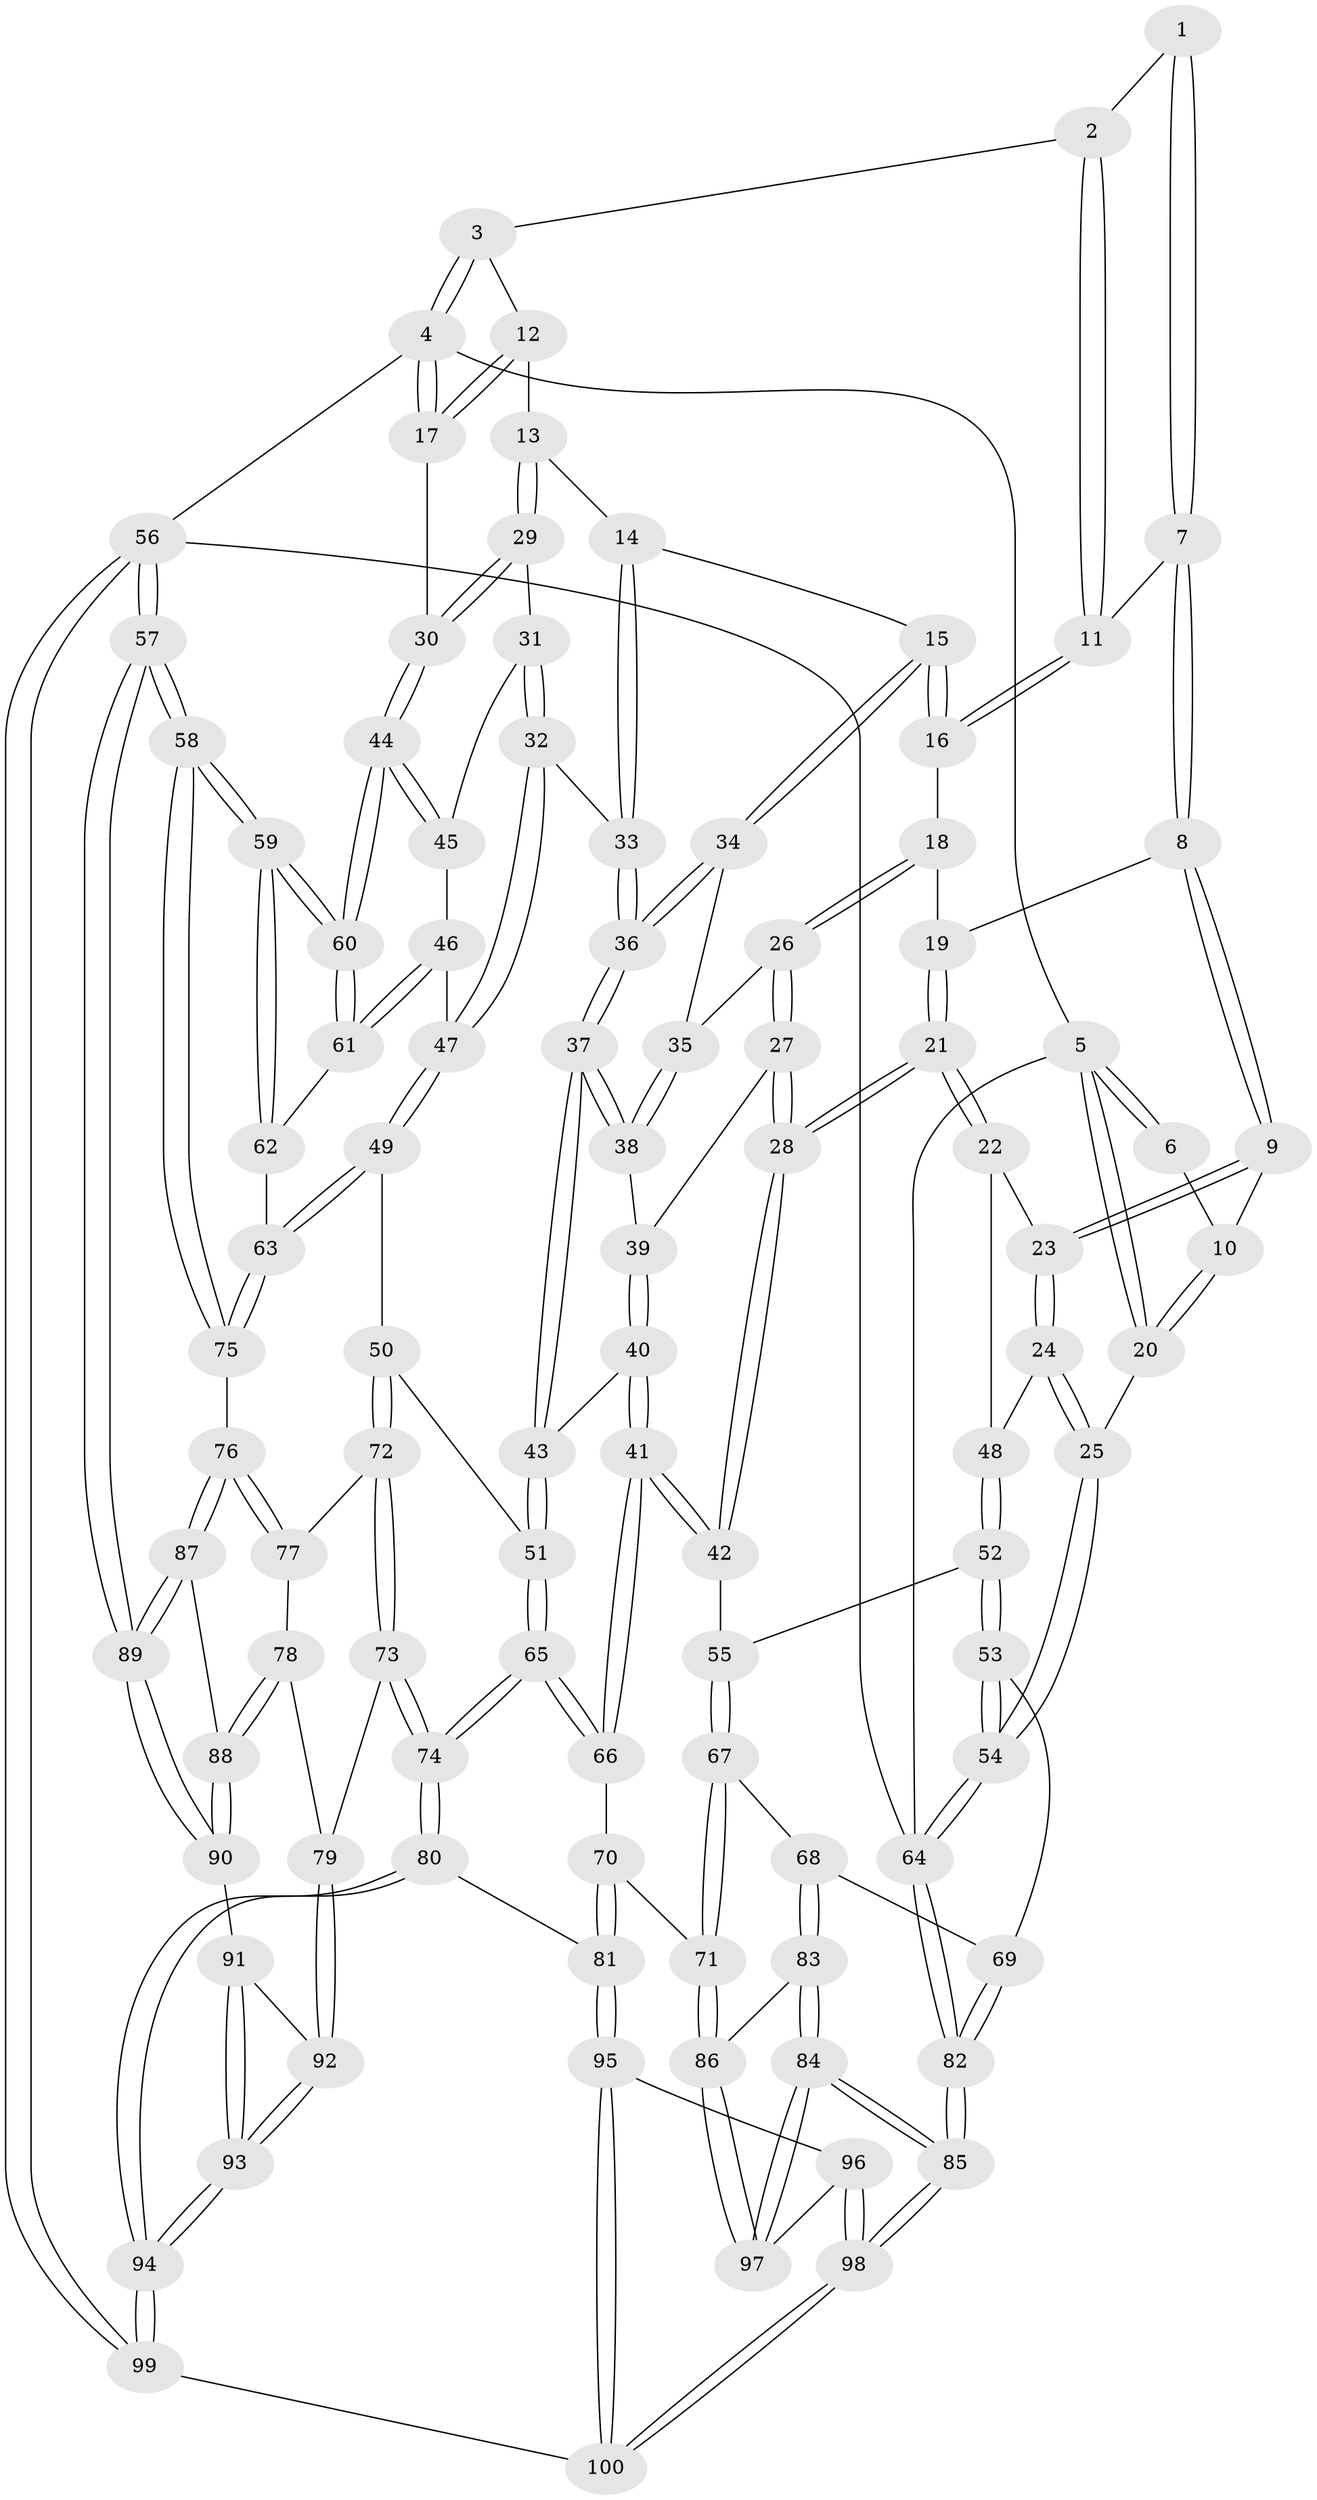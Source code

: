 // Generated by graph-tools (version 1.1) at 2025/01/03/09/25 05:01:27]
// undirected, 100 vertices, 247 edges
graph export_dot {
graph [start="1"]
  node [color=gray90,style=filled];
  1 [pos="+0.5759529241584503+0"];
  2 [pos="+0.6575264797742695+0"];
  3 [pos="+0.7571665801292748+0"];
  4 [pos="+1+0"];
  5 [pos="+0+0"];
  6 [pos="+0.4232557942557681+0"];
  7 [pos="+0.4387965621473919+0.11523249633078837"];
  8 [pos="+0.3549414025468564+0.1802070577541544"];
  9 [pos="+0.32914618261876977+0.17679525983470878"];
  10 [pos="+0.3112325106228023+0.14889121652830395"];
  11 [pos="+0.6337834911657156+0.16753915552051263"];
  12 [pos="+0.8459294523006556+0.13922434318238147"];
  13 [pos="+0.8533277653095981+0.21520039080962905"];
  14 [pos="+0.8054022551142067+0.23968786119957058"];
  15 [pos="+0.6512904434116602+0.2314237914437468"];
  16 [pos="+0.6497044697604287+0.22958763366330423"];
  17 [pos="+1+0"];
  18 [pos="+0.44692011045620605+0.24782995886444018"];
  19 [pos="+0.3821056001086416+0.20612643840664313"];
  20 [pos="+0+0"];
  21 [pos="+0.3837201475536621+0.4732844660763581"];
  22 [pos="+0.31065859451844297+0.43717009469356544"];
  23 [pos="+0.24718132505785995+0.275820319712645"];
  24 [pos="+0+0.3274278861038415"];
  25 [pos="+0+0.30639777106443833"];
  26 [pos="+0.4770457168267905+0.3670187286139393"];
  27 [pos="+0.4668399684732938+0.39115808329156365"];
  28 [pos="+0.3846366496205543+0.47396790719485665"];
  29 [pos="+1+0.26331477508922807"];
  30 [pos="+1+0.21916309100792908"];
  31 [pos="+0.9132205292342177+0.4305495000658195"];
  32 [pos="+0.8022359918772551+0.45541017612981216"];
  33 [pos="+0.7979137215268616+0.45365359656725107"];
  34 [pos="+0.6423069637589154+0.2695991018532055"];
  35 [pos="+0.5971055228534025+0.33445561147096403"];
  36 [pos="+0.7328156072943917+0.46987957871389857"];
  37 [pos="+0.7322948634231767+0.4702854775250823"];
  38 [pos="+0.5976601989074631+0.39830628150602526"];
  39 [pos="+0.5717564040286336+0.43956608015621473"];
  40 [pos="+0.5792022363882567+0.5451001740762088"];
  41 [pos="+0.45333369981464794+0.5853996864103435"];
  42 [pos="+0.41334761744630755+0.561594222424804"];
  43 [pos="+0.6630205552263834+0.5585568572136295"];
  44 [pos="+1+0.5543047970879822"];
  45 [pos="+0.9510926083964897+0.4849317894931779"];
  46 [pos="+0.918836377263816+0.586725546871714"];
  47 [pos="+0.8673925820450927+0.5865808130609782"];
  48 [pos="+0.1841019722662976+0.4839916213139084"];
  49 [pos="+0.8382692244834757+0.6242210905518157"];
  50 [pos="+0.791812305079023+0.654989496337311"];
  51 [pos="+0.6757770659316603+0.5879377944912845"];
  52 [pos="+0.18325626847870147+0.5184879974924705"];
  53 [pos="+0.10761687479191799+0.6703795363468759"];
  54 [pos="+0+0.5823865902381212"];
  55 [pos="+0.31604883920385557+0.6212350950974566"];
  56 [pos="+1+1"];
  57 [pos="+1+1"];
  58 [pos="+1+0.8143966633764657"];
  59 [pos="+1+0.6652240511058942"];
  60 [pos="+1+0.5574859290227215"];
  61 [pos="+0.9385675138739635+0.5976007771514436"];
  62 [pos="+0.9481349915966663+0.6735407228498835"];
  63 [pos="+0.9282937729540316+0.726727813496271"];
  64 [pos="+0+1"];
  65 [pos="+0.6188798458409441+0.7912537279550979"];
  66 [pos="+0.4649884311506892+0.6328057285577139"];
  67 [pos="+0.2981030551518664+0.6428654270278041"];
  68 [pos="+0.13664233558283406+0.6954597227183295"];
  69 [pos="+0.12155439863872412+0.6853577950303218"];
  70 [pos="+0.42049473586155994+0.7467744285630096"];
  71 [pos="+0.33668235576368793+0.8084774567157372"];
  72 [pos="+0.7910908835540313+0.7042002661467162"];
  73 [pos="+0.7202391575890184+0.783594804285731"];
  74 [pos="+0.6212272159278562+0.7995972962937419"];
  75 [pos="+0.9282952282010767+0.7530237131068569"];
  76 [pos="+0.9243135481987118+0.7560386285785687"];
  77 [pos="+0.8446075525022757+0.7392093573333304"];
  78 [pos="+0.8217949741242949+0.8068617048985033"];
  79 [pos="+0.758895452065767+0.811288841160275"];
  80 [pos="+0.6054273756958488+0.8350518183129668"];
  81 [pos="+0.5401905643026574+0.8508000737990652"];
  82 [pos="+0+1"];
  83 [pos="+0.14851872374780337+0.7253307182206437"];
  84 [pos="+0.12821491170578914+1"];
  85 [pos="+0+1"];
  86 [pos="+0.32920044060661424+0.825681245769661"];
  87 [pos="+0.9038577230289236+0.821382150341739"];
  88 [pos="+0.8827950822138834+0.8467032310381778"];
  89 [pos="+1+0.9423964399082034"];
  90 [pos="+0.8680993313839417+0.9011081687578053"];
  91 [pos="+0.8523259010482177+0.9168933332870901"];
  92 [pos="+0.7641360096641185+0.8218341216986648"];
  93 [pos="+0.7368230852692581+1"];
  94 [pos="+0.736583047101478+1"];
  95 [pos="+0.4777903462512139+0.8898865485227665"];
  96 [pos="+0.4061858028062593+0.8776605478066006"];
  97 [pos="+0.3298610587205525+0.8378133131516337"];
  98 [pos="+0.3200596324951363+1"];
  99 [pos="+0.7378014332839788+1"];
  100 [pos="+0.45790467510841254+1"];
  1 -- 2;
  1 -- 7;
  1 -- 7;
  2 -- 3;
  2 -- 11;
  2 -- 11;
  3 -- 4;
  3 -- 4;
  3 -- 12;
  4 -- 5;
  4 -- 17;
  4 -- 17;
  4 -- 56;
  5 -- 6;
  5 -- 6;
  5 -- 20;
  5 -- 20;
  5 -- 64;
  6 -- 10;
  7 -- 8;
  7 -- 8;
  7 -- 11;
  8 -- 9;
  8 -- 9;
  8 -- 19;
  9 -- 10;
  9 -- 23;
  9 -- 23;
  10 -- 20;
  10 -- 20;
  11 -- 16;
  11 -- 16;
  12 -- 13;
  12 -- 17;
  12 -- 17;
  13 -- 14;
  13 -- 29;
  13 -- 29;
  14 -- 15;
  14 -- 33;
  14 -- 33;
  15 -- 16;
  15 -- 16;
  15 -- 34;
  15 -- 34;
  16 -- 18;
  17 -- 30;
  18 -- 19;
  18 -- 26;
  18 -- 26;
  19 -- 21;
  19 -- 21;
  20 -- 25;
  21 -- 22;
  21 -- 22;
  21 -- 28;
  21 -- 28;
  22 -- 23;
  22 -- 48;
  23 -- 24;
  23 -- 24;
  24 -- 25;
  24 -- 25;
  24 -- 48;
  25 -- 54;
  25 -- 54;
  26 -- 27;
  26 -- 27;
  26 -- 35;
  27 -- 28;
  27 -- 28;
  27 -- 39;
  28 -- 42;
  28 -- 42;
  29 -- 30;
  29 -- 30;
  29 -- 31;
  30 -- 44;
  30 -- 44;
  31 -- 32;
  31 -- 32;
  31 -- 45;
  32 -- 33;
  32 -- 47;
  32 -- 47;
  33 -- 36;
  33 -- 36;
  34 -- 35;
  34 -- 36;
  34 -- 36;
  35 -- 38;
  35 -- 38;
  36 -- 37;
  36 -- 37;
  37 -- 38;
  37 -- 38;
  37 -- 43;
  37 -- 43;
  38 -- 39;
  39 -- 40;
  39 -- 40;
  40 -- 41;
  40 -- 41;
  40 -- 43;
  41 -- 42;
  41 -- 42;
  41 -- 66;
  41 -- 66;
  42 -- 55;
  43 -- 51;
  43 -- 51;
  44 -- 45;
  44 -- 45;
  44 -- 60;
  44 -- 60;
  45 -- 46;
  46 -- 47;
  46 -- 61;
  46 -- 61;
  47 -- 49;
  47 -- 49;
  48 -- 52;
  48 -- 52;
  49 -- 50;
  49 -- 63;
  49 -- 63;
  50 -- 51;
  50 -- 72;
  50 -- 72;
  51 -- 65;
  51 -- 65;
  52 -- 53;
  52 -- 53;
  52 -- 55;
  53 -- 54;
  53 -- 54;
  53 -- 69;
  54 -- 64;
  54 -- 64;
  55 -- 67;
  55 -- 67;
  56 -- 57;
  56 -- 57;
  56 -- 99;
  56 -- 99;
  56 -- 64;
  57 -- 58;
  57 -- 58;
  57 -- 89;
  57 -- 89;
  58 -- 59;
  58 -- 59;
  58 -- 75;
  58 -- 75;
  59 -- 60;
  59 -- 60;
  59 -- 62;
  59 -- 62;
  60 -- 61;
  60 -- 61;
  61 -- 62;
  62 -- 63;
  63 -- 75;
  63 -- 75;
  64 -- 82;
  64 -- 82;
  65 -- 66;
  65 -- 66;
  65 -- 74;
  65 -- 74;
  66 -- 70;
  67 -- 68;
  67 -- 71;
  67 -- 71;
  68 -- 69;
  68 -- 83;
  68 -- 83;
  69 -- 82;
  69 -- 82;
  70 -- 71;
  70 -- 81;
  70 -- 81;
  71 -- 86;
  71 -- 86;
  72 -- 73;
  72 -- 73;
  72 -- 77;
  73 -- 74;
  73 -- 74;
  73 -- 79;
  74 -- 80;
  74 -- 80;
  75 -- 76;
  76 -- 77;
  76 -- 77;
  76 -- 87;
  76 -- 87;
  77 -- 78;
  78 -- 79;
  78 -- 88;
  78 -- 88;
  79 -- 92;
  79 -- 92;
  80 -- 81;
  80 -- 94;
  80 -- 94;
  81 -- 95;
  81 -- 95;
  82 -- 85;
  82 -- 85;
  83 -- 84;
  83 -- 84;
  83 -- 86;
  84 -- 85;
  84 -- 85;
  84 -- 97;
  84 -- 97;
  85 -- 98;
  85 -- 98;
  86 -- 97;
  86 -- 97;
  87 -- 88;
  87 -- 89;
  87 -- 89;
  88 -- 90;
  88 -- 90;
  89 -- 90;
  89 -- 90;
  90 -- 91;
  91 -- 92;
  91 -- 93;
  91 -- 93;
  92 -- 93;
  92 -- 93;
  93 -- 94;
  93 -- 94;
  94 -- 99;
  94 -- 99;
  95 -- 96;
  95 -- 100;
  95 -- 100;
  96 -- 97;
  96 -- 98;
  96 -- 98;
  98 -- 100;
  98 -- 100;
  99 -- 100;
}
